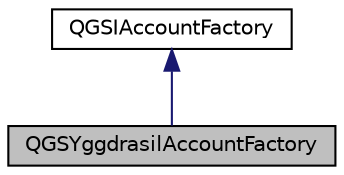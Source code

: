digraph "QGSYggdrasilAccountFactory"
{
  edge [fontname="Helvetica",fontsize="10",labelfontname="Helvetica",labelfontsize="10"];
  node [fontname="Helvetica",fontsize="10",shape=record];
  Node2 [label="QGSYggdrasilAccountFactory",height=0.2,width=0.4,color="black", fillcolor="grey75", style="filled", fontcolor="black"];
  Node3 -> Node2 [dir="back",color="midnightblue",fontsize="10",style="solid",fontname="Helvetica"];
  Node3 [label="QGSIAccountFactory",height=0.2,width=0.4,color="black", fillcolor="white", style="filled",URL="$class_q_g_s_i_account_factory.html"];
}
